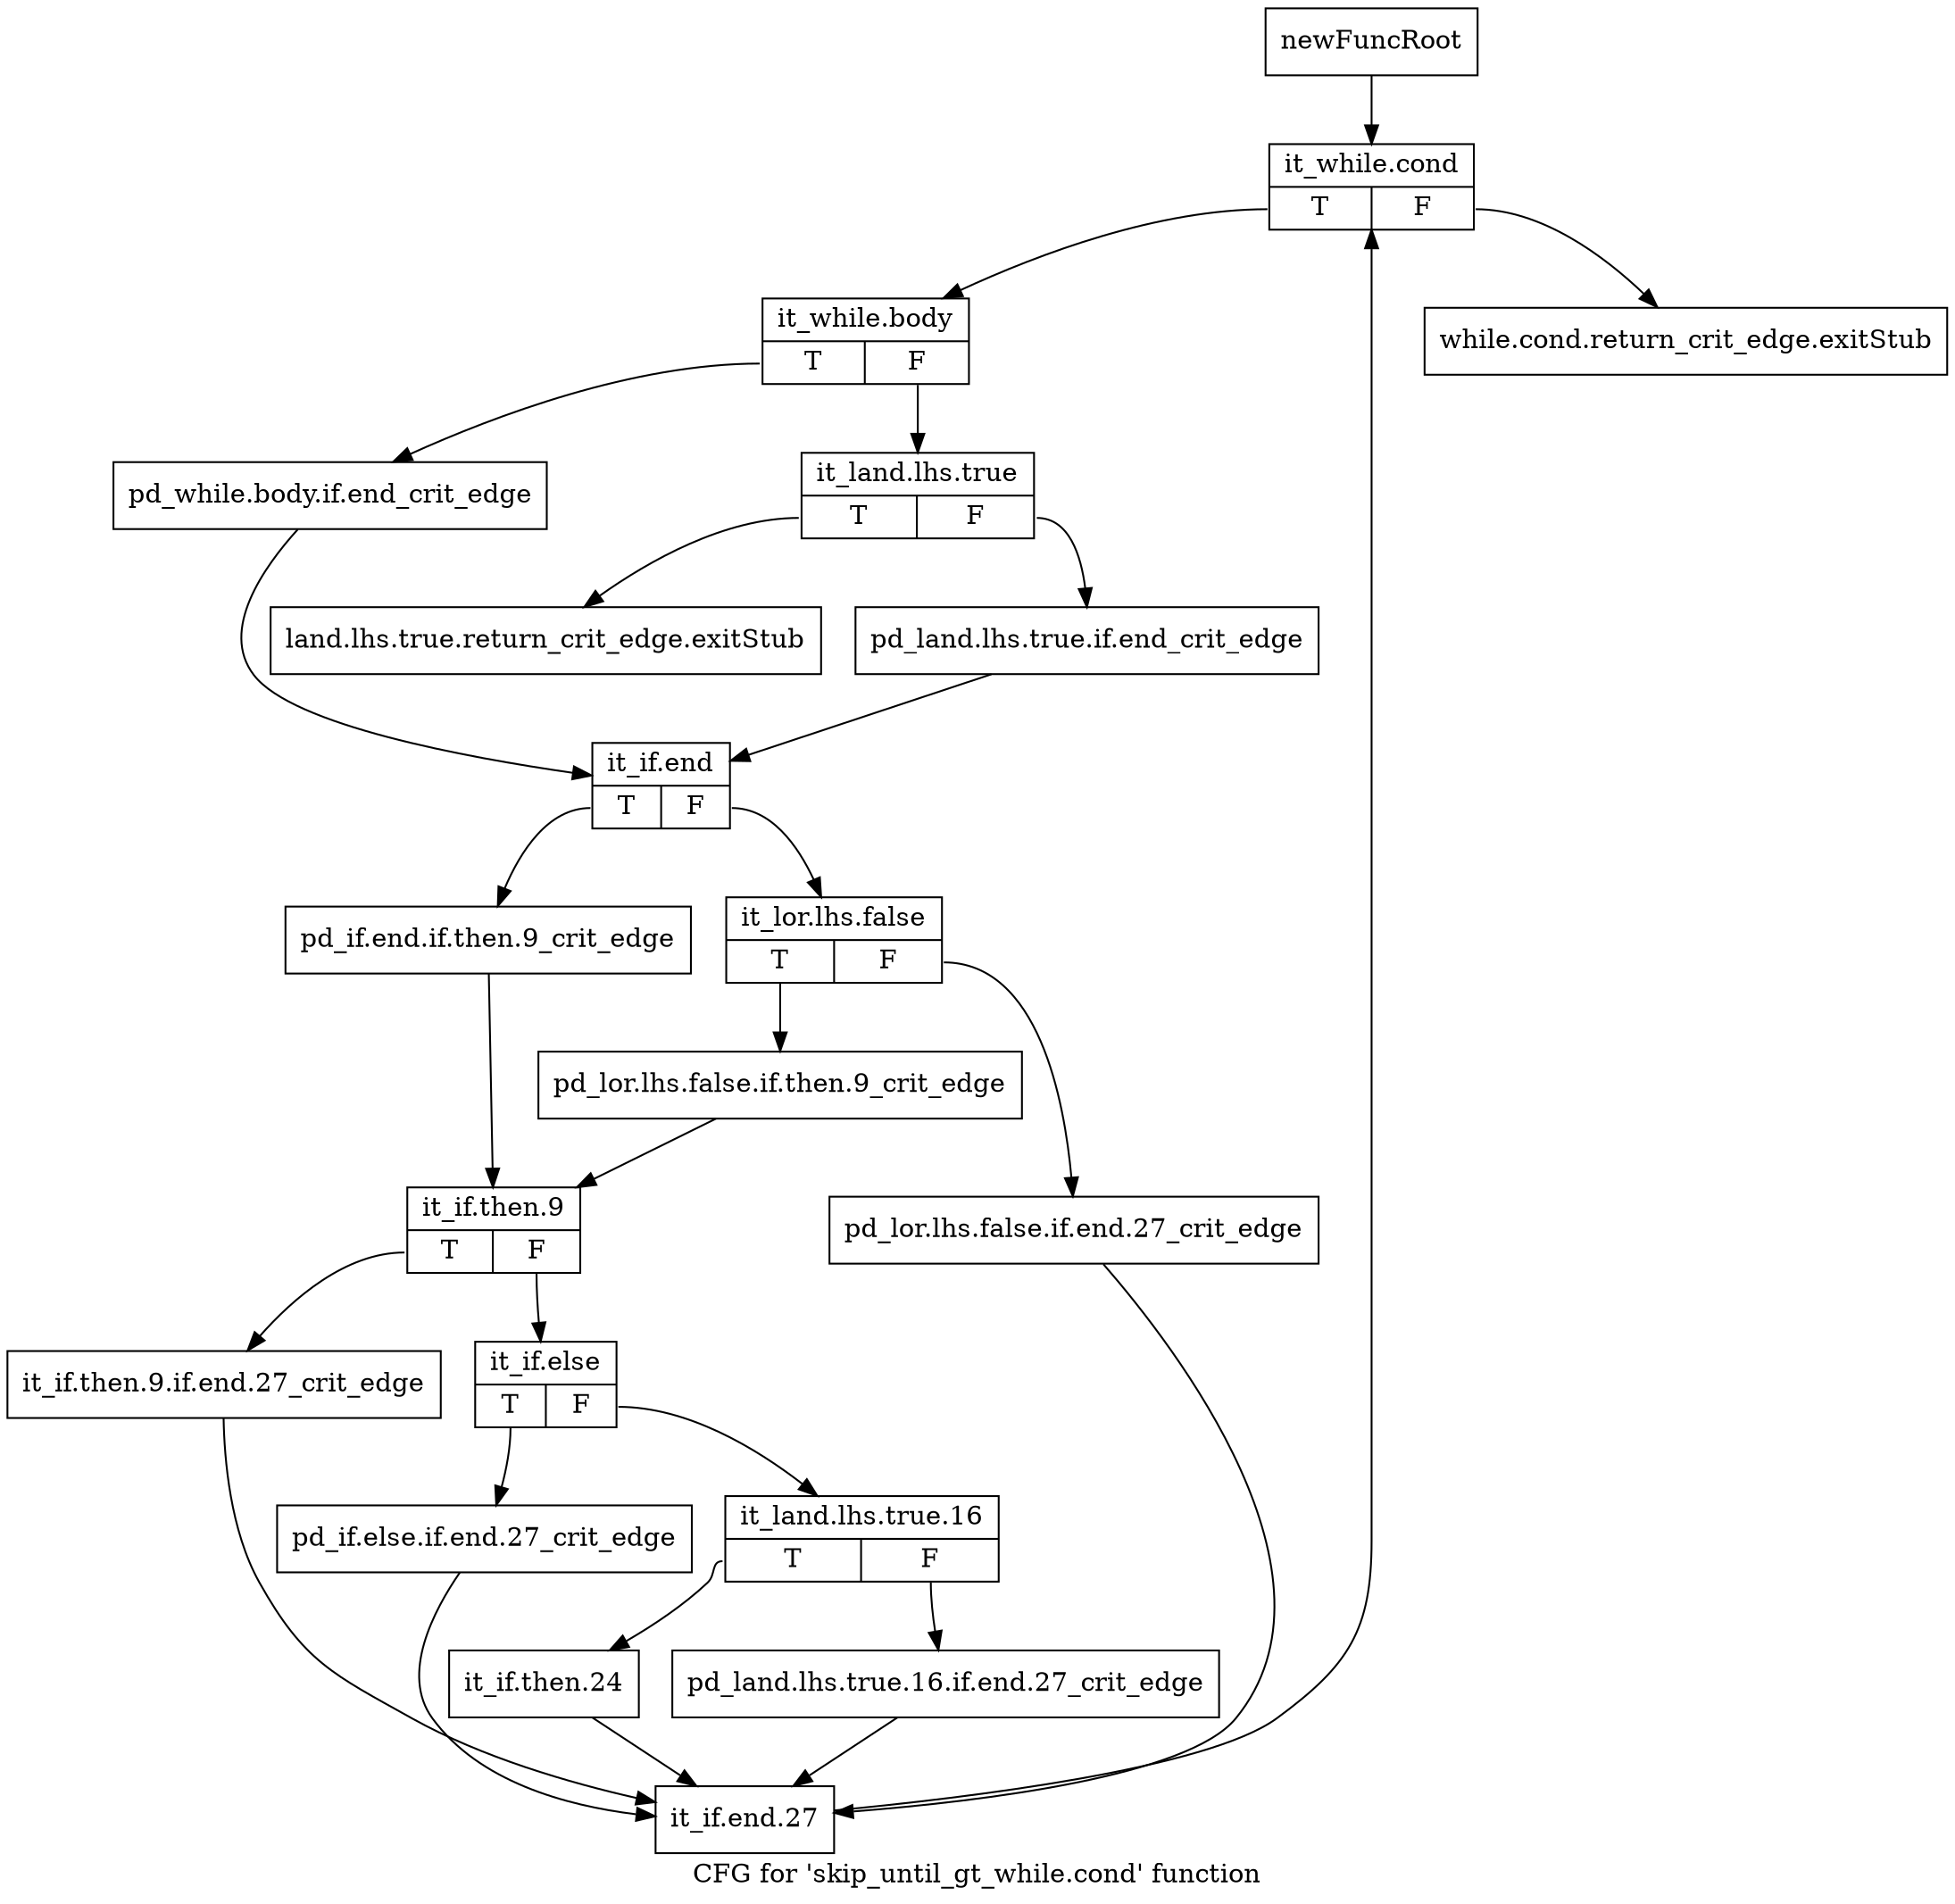 digraph "CFG for 'skip_until_gt_while.cond' function" {
	label="CFG for 'skip_until_gt_while.cond' function";

	Node0x59d1b90 [shape=record,label="{newFuncRoot}"];
	Node0x59d1b90 -> Node0x59d2110;
	Node0x59d2070 [shape=record,label="{while.cond.return_crit_edge.exitStub}"];
	Node0x59d20c0 [shape=record,label="{land.lhs.true.return_crit_edge.exitStub}"];
	Node0x59d2110 [shape=record,label="{it_while.cond|{<s0>T|<s1>F}}"];
	Node0x59d2110:s0 -> Node0x59d2160;
	Node0x59d2110:s1 -> Node0x59d2070;
	Node0x59d2160 [shape=record,label="{it_while.body|{<s0>T|<s1>F}}"];
	Node0x59d2160:s0 -> Node0x59d2250;
	Node0x59d2160:s1 -> Node0x59d21b0;
	Node0x59d21b0 [shape=record,label="{it_land.lhs.true|{<s0>T|<s1>F}}"];
	Node0x59d21b0:s0 -> Node0x59d20c0;
	Node0x59d21b0:s1 -> Node0x59d2200;
	Node0x59d2200 [shape=record,label="{pd_land.lhs.true.if.end_crit_edge}"];
	Node0x59d2200 -> Node0x59d22a0;
	Node0x59d2250 [shape=record,label="{pd_while.body.if.end_crit_edge}"];
	Node0x59d2250 -> Node0x59d22a0;
	Node0x59d22a0 [shape=record,label="{it_if.end|{<s0>T|<s1>F}}"];
	Node0x59d22a0:s0 -> Node0x59d23e0;
	Node0x59d22a0:s1 -> Node0x59d22f0;
	Node0x59d22f0 [shape=record,label="{it_lor.lhs.false|{<s0>T|<s1>F}}"];
	Node0x59d22f0:s0 -> Node0x59d2390;
	Node0x59d22f0:s1 -> Node0x59d2340;
	Node0x59d2340 [shape=record,label="{pd_lor.lhs.false.if.end.27_crit_edge}"];
	Node0x59d2340 -> Node0x59d2660;
	Node0x59d2390 [shape=record,label="{pd_lor.lhs.false.if.then.9_crit_edge}"];
	Node0x59d2390 -> Node0x59d2430;
	Node0x59d23e0 [shape=record,label="{pd_if.end.if.then.9_crit_edge}"];
	Node0x59d23e0 -> Node0x59d2430;
	Node0x59d2430 [shape=record,label="{it_if.then.9|{<s0>T|<s1>F}}"];
	Node0x59d2430:s0 -> Node0x59d2610;
	Node0x59d2430:s1 -> Node0x59d2480;
	Node0x59d2480 [shape=record,label="{it_if.else|{<s0>T|<s1>F}}"];
	Node0x59d2480:s0 -> Node0x59d25c0;
	Node0x59d2480:s1 -> Node0x59d24d0;
	Node0x59d24d0 [shape=record,label="{it_land.lhs.true.16|{<s0>T|<s1>F}}"];
	Node0x59d24d0:s0 -> Node0x59d2570;
	Node0x59d24d0:s1 -> Node0x59d2520;
	Node0x59d2520 [shape=record,label="{pd_land.lhs.true.16.if.end.27_crit_edge}"];
	Node0x59d2520 -> Node0x59d2660;
	Node0x59d2570 [shape=record,label="{it_if.then.24}"];
	Node0x59d2570 -> Node0x59d2660;
	Node0x59d25c0 [shape=record,label="{pd_if.else.if.end.27_crit_edge}"];
	Node0x59d25c0 -> Node0x59d2660;
	Node0x59d2610 [shape=record,label="{it_if.then.9.if.end.27_crit_edge}"];
	Node0x59d2610 -> Node0x59d2660;
	Node0x59d2660 [shape=record,label="{it_if.end.27}"];
	Node0x59d2660 -> Node0x59d2110;
}
